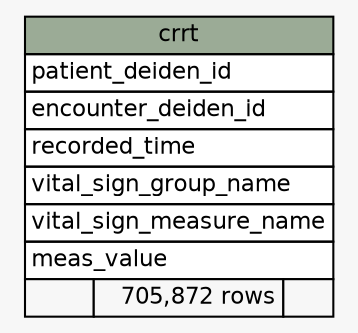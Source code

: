 // dot 2.38.0 on Linux 4.15.0-34-generic
// SchemaSpy rev 590
digraph "crrt" {
  graph [
    rankdir="RL"
    bgcolor="#f7f7f7"
    nodesep="0.18"
    ranksep="0.46"
    fontname="Helvetica"
    fontsize="11"
  ];
  node [
    fontname="Helvetica"
    fontsize="11"
    shape="plaintext"
  ];
  edge [
    arrowsize="0.8"
  ];
  "crrt" [
    label=<
    <TABLE BORDER="0" CELLBORDER="1" CELLSPACING="0" BGCOLOR="#ffffff">
      <TR><TD COLSPAN="3" BGCOLOR="#9bab96" ALIGN="CENTER">crrt</TD></TR>
      <TR><TD PORT="patient_deiden_id" COLSPAN="3" ALIGN="LEFT">patient_deiden_id</TD></TR>
      <TR><TD PORT="encounter_deiden_id" COLSPAN="3" ALIGN="LEFT">encounter_deiden_id</TD></TR>
      <TR><TD PORT="recorded_time" COLSPAN="3" ALIGN="LEFT">recorded_time</TD></TR>
      <TR><TD PORT="vital_sign_group_name" COLSPAN="3" ALIGN="LEFT">vital_sign_group_name</TD></TR>
      <TR><TD PORT="vital_sign_measure_name" COLSPAN="3" ALIGN="LEFT">vital_sign_measure_name</TD></TR>
      <TR><TD PORT="meas_value" COLSPAN="3" ALIGN="LEFT">meas_value</TD></TR>
      <TR><TD ALIGN="LEFT" BGCOLOR="#f7f7f7">  </TD><TD ALIGN="RIGHT" BGCOLOR="#f7f7f7">705,872 rows</TD><TD ALIGN="RIGHT" BGCOLOR="#f7f7f7">  </TD></TR>
    </TABLE>>
    URL="tables/crrt.html"
    tooltip="crrt"
  ];
}
